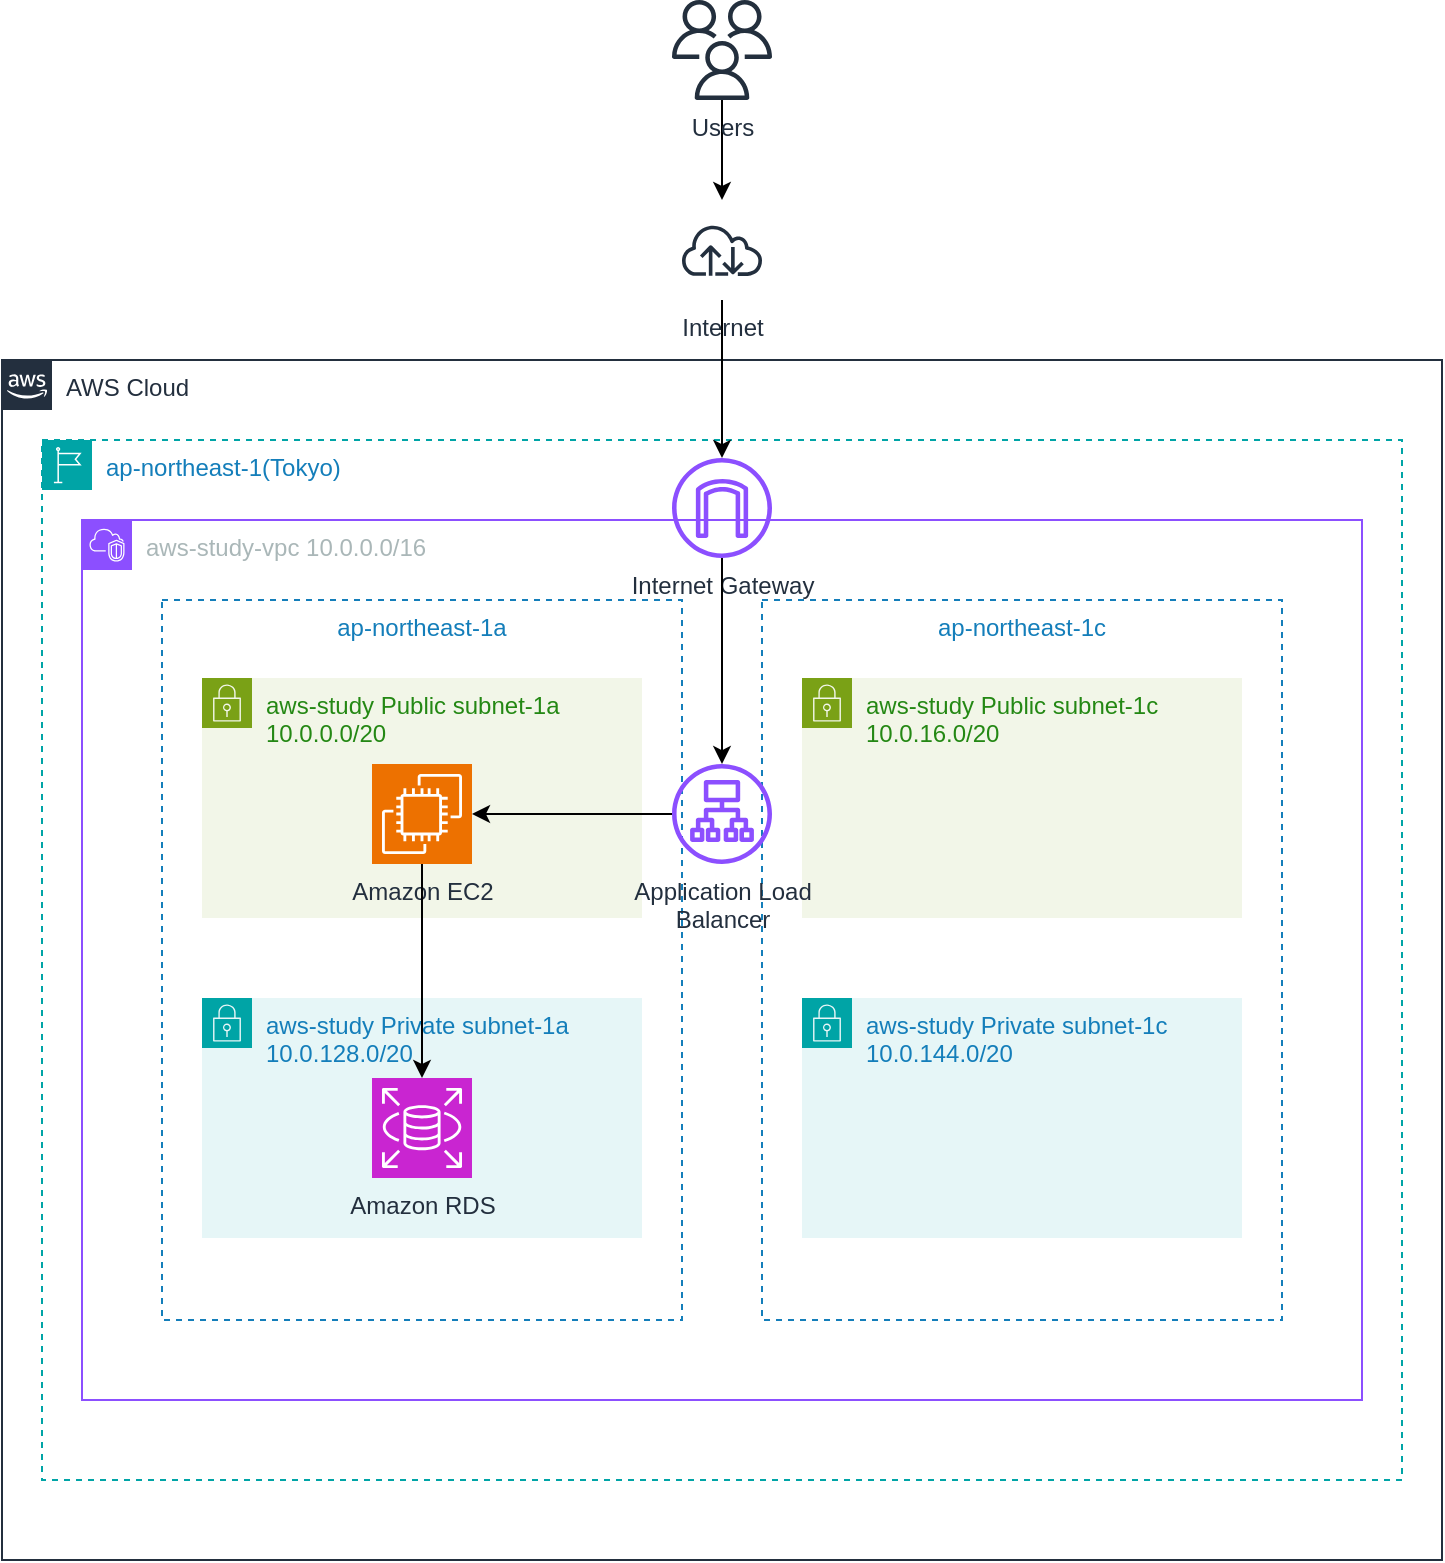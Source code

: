 <mxfile>
    <diagram id="q-Un3dO3R4x38Tj4W52o" name="構成図">
        <mxGraphModel dx="856" dy="772" grid="1" gridSize="10" guides="1" tooltips="1" connect="1" arrows="1" fold="1" page="1" pageScale="1" pageWidth="827" pageHeight="1169" background="#FFFFFF" math="0" shadow="0">
            <root>
                <mxCell id="0"/>
                <mxCell id="1" parent="0"/>
                <mxCell id="fOEvviLvVWvWSow8_xro-1" value="AWS Cloud" style="points=[[0,0],[0.25,0],[0.5,0],[0.75,0],[1,0],[1,0.25],[1,0.5],[1,0.75],[1,1],[0.75,1],[0.5,1],[0.25,1],[0,1],[0,0.75],[0,0.5],[0,0.25]];outlineConnect=0;gradientColor=none;html=1;whiteSpace=wrap;fontSize=12;fontStyle=0;container=1;pointerEvents=0;collapsible=0;recursiveResize=0;shape=mxgraph.aws4.group;grIcon=mxgraph.aws4.group_aws_cloud_alt;strokeColor=#232F3E;fillColor=none;verticalAlign=top;align=left;spacingLeft=30;fontColor=#232F3E;dashed=0;" parent="1" vertex="1">
                    <mxGeometry x="59" y="361" width="720" height="600" as="geometry"/>
                </mxCell>
                <mxCell id="fOEvviLvVWvWSow8_xro-4" value="ap-northeast-1(Tokyo)" style="points=[[0,0],[0.25,0],[0.5,0],[0.75,0],[1,0],[1,0.25],[1,0.5],[1,0.75],[1,1],[0.75,1],[0.5,1],[0.25,1],[0,1],[0,0.75],[0,0.5],[0,0.25]];outlineConnect=0;gradientColor=none;html=1;whiteSpace=wrap;fontSize=12;fontStyle=0;container=1;pointerEvents=0;collapsible=0;recursiveResize=0;shape=mxgraph.aws4.group;grIcon=mxgraph.aws4.group_region;strokeColor=#00A4A6;fillColor=none;verticalAlign=top;align=left;spacingLeft=30;fontColor=#147EBA;dashed=1;" parent="fOEvviLvVWvWSow8_xro-1" vertex="1">
                    <mxGeometry x="20" y="40" width="680" height="520" as="geometry"/>
                </mxCell>
                <mxCell id="fOEvviLvVWvWSow8_xro-5" value="aws-study-vpc 10.0.0.0/16" style="points=[[0,0],[0.25,0],[0.5,0],[0.75,0],[1,0],[1,0.25],[1,0.5],[1,0.75],[1,1],[0.75,1],[0.5,1],[0.25,1],[0,1],[0,0.75],[0,0.5],[0,0.25]];outlineConnect=0;gradientColor=none;html=1;whiteSpace=wrap;fontSize=12;fontStyle=0;container=1;pointerEvents=0;collapsible=0;recursiveResize=0;shape=mxgraph.aws4.group;grIcon=mxgraph.aws4.group_vpc2;strokeColor=#8C4FFF;fillColor=none;verticalAlign=top;align=left;spacingLeft=30;fontColor=#AAB7B8;dashed=0;" parent="fOEvviLvVWvWSow8_xro-4" vertex="1">
                    <mxGeometry x="20" y="40" width="640" height="440" as="geometry"/>
                </mxCell>
                <mxCell id="fOEvviLvVWvWSow8_xro-8" value="ap-northeast-1a" style="fillColor=none;strokeColor=#147EBA;dashed=1;verticalAlign=top;fontStyle=0;fontColor=#147EBA;whiteSpace=wrap;html=1;" parent="fOEvviLvVWvWSow8_xro-5" vertex="1">
                    <mxGeometry x="40" y="40" width="260" height="360" as="geometry"/>
                </mxCell>
                <mxCell id="fOEvviLvVWvWSow8_xro-9" value="aws-study Public subnet-1a 10.0.0.0/20" style="points=[[0,0],[0.25,0],[0.5,0],[0.75,0],[1,0],[1,0.25],[1,0.5],[1,0.75],[1,1],[0.75,1],[0.5,1],[0.25,1],[0,1],[0,0.75],[0,0.5],[0,0.25]];outlineConnect=0;gradientColor=none;html=1;whiteSpace=wrap;fontSize=12;fontStyle=0;container=1;pointerEvents=0;collapsible=0;recursiveResize=0;shape=mxgraph.aws4.group;grIcon=mxgraph.aws4.group_security_group;grStroke=0;strokeColor=#7AA116;fillColor=#F2F6E8;verticalAlign=top;align=left;spacingLeft=30;fontColor=#248814;dashed=0;" parent="fOEvviLvVWvWSow8_xro-5" vertex="1">
                    <mxGeometry x="60" y="79" width="220" height="120" as="geometry"/>
                </mxCell>
                <mxCell id="iMe-15nR2G2ZmfNN1JmE-7" value="Amazon EC2" style="sketch=0;points=[[0,0,0],[0.25,0,0],[0.5,0,0],[0.75,0,0],[1,0,0],[0,1,0],[0.25,1,0],[0.5,1,0],[0.75,1,0],[1,1,0],[0,0.25,0],[0,0.5,0],[0,0.75,0],[1,0.25,0],[1,0.5,0],[1,0.75,0]];outlineConnect=0;fontColor=#232F3E;fillColor=#ED7100;strokeColor=#ffffff;dashed=0;verticalLabelPosition=bottom;verticalAlign=top;align=center;html=1;fontSize=12;fontStyle=0;aspect=fixed;shape=mxgraph.aws4.resourceIcon;resIcon=mxgraph.aws4.ec2;" parent="fOEvviLvVWvWSow8_xro-9" vertex="1">
                    <mxGeometry x="85" y="43" width="50" height="50" as="geometry"/>
                </mxCell>
                <mxCell id="fOEvviLvVWvWSow8_xro-17" value="aws-study Private subnet-1a 10.0.128.0/20" style="points=[[0,0],[0.25,0],[0.5,0],[0.75,0],[1,0],[1,0.25],[1,0.5],[1,0.75],[1,1],[0.75,1],[0.5,1],[0.25,1],[0,1],[0,0.75],[0,0.5],[0,0.25]];outlineConnect=0;gradientColor=none;html=1;whiteSpace=wrap;fontSize=12;fontStyle=0;container=1;pointerEvents=0;collapsible=0;recursiveResize=0;shape=mxgraph.aws4.group;grIcon=mxgraph.aws4.group_security_group;grStroke=0;strokeColor=#00A4A6;fillColor=#E6F6F7;verticalAlign=top;align=left;spacingLeft=30;fontColor=#147EBA;dashed=0;" parent="fOEvviLvVWvWSow8_xro-5" vertex="1">
                    <mxGeometry x="60" y="239" width="220" height="120" as="geometry"/>
                </mxCell>
                <mxCell id="iMe-15nR2G2ZmfNN1JmE-8" value="Amazon RDS" style="sketch=0;points=[[0,0,0],[0.25,0,0],[0.5,0,0],[0.75,0,0],[1,0,0],[0,1,0],[0.25,1,0],[0.5,1,0],[0.75,1,0],[1,1,0],[0,0.25,0],[0,0.5,0],[0,0.75,0],[1,0.25,0],[1,0.5,0],[1,0.75,0]];outlineConnect=0;fontColor=#232F3E;fillColor=#C925D1;strokeColor=#ffffff;dashed=0;verticalLabelPosition=bottom;verticalAlign=top;align=center;html=1;fontSize=12;fontStyle=0;aspect=fixed;shape=mxgraph.aws4.resourceIcon;resIcon=mxgraph.aws4.rds;" parent="fOEvviLvVWvWSow8_xro-17" vertex="1">
                    <mxGeometry x="85" y="40" width="50" height="50" as="geometry"/>
                </mxCell>
                <mxCell id="NsWvFkqhI_Q1HSzJDOLT-5" value="" style="edgeStyle=none;html=1;" parent="fOEvviLvVWvWSow8_xro-5" source="iMe-15nR2G2ZmfNN1JmE-7" target="iMe-15nR2G2ZmfNN1JmE-8" edge="1">
                    <mxGeometry relative="1" as="geometry"/>
                </mxCell>
                <mxCell id="NsWvFkqhI_Q1HSzJDOLT-6" value="" style="edgeStyle=none;html=1;" parent="fOEvviLvVWvWSow8_xro-5" source="iMe-15nR2G2ZmfNN1JmE-9" target="iMe-15nR2G2ZmfNN1JmE-7" edge="1">
                    <mxGeometry relative="1" as="geometry"/>
                </mxCell>
                <mxCell id="fOEvviLvVWvWSow8_xro-6" value="ap-northeast-1c" style="fillColor=none;strokeColor=#147EBA;dashed=1;verticalAlign=top;fontStyle=0;fontColor=#147EBA;whiteSpace=wrap;html=1;" parent="fOEvviLvVWvWSow8_xro-5" vertex="1">
                    <mxGeometry x="340" y="40" width="260" height="360" as="geometry"/>
                </mxCell>
                <mxCell id="fOEvviLvVWvWSow8_xro-26" value="&lt;span style=&quot;color: rgb(20, 126, 186);&quot;&gt;aws-study Private subnet-1c 10.0.144.0/20&lt;/span&gt;" style="points=[[0,0],[0.25,0],[0.5,0],[0.75,0],[1,0],[1,0.25],[1,0.5],[1,0.75],[1,1],[0.75,1],[0.5,1],[0.25,1],[0,1],[0,0.75],[0,0.5],[0,0.25]];outlineConnect=0;gradientColor=none;html=1;whiteSpace=wrap;fontSize=12;fontStyle=0;container=1;pointerEvents=0;collapsible=0;recursiveResize=0;shape=mxgraph.aws4.group;grIcon=mxgraph.aws4.group_security_group;grStroke=0;strokeColor=#00A4A6;fillColor=#E6F6F7;verticalAlign=top;align=left;spacingLeft=30;fontColor=#147EBA;dashed=0;" parent="fOEvviLvVWvWSow8_xro-5" vertex="1">
                    <mxGeometry x="360" y="239" width="220" height="120" as="geometry"/>
                </mxCell>
                <mxCell id="fOEvviLvVWvWSow8_xro-16" value="&lt;span style=&quot;color: rgb(36, 136, 20);&quot;&gt;aws-study Public subnet-1c 10.0.16.0/20&lt;/span&gt;" style="points=[[0,0],[0.25,0],[0.5,0],[0.75,0],[1,0],[1,0.25],[1,0.5],[1,0.75],[1,1],[0.75,1],[0.5,1],[0.25,1],[0,1],[0,0.75],[0,0.5],[0,0.25]];outlineConnect=0;gradientColor=none;html=1;whiteSpace=wrap;fontSize=12;fontStyle=0;container=1;pointerEvents=0;collapsible=0;recursiveResize=0;shape=mxgraph.aws4.group;grIcon=mxgraph.aws4.group_security_group;grStroke=0;strokeColor=#7AA116;fillColor=#F2F6E8;verticalAlign=top;align=left;spacingLeft=30;fontColor=#248814;dashed=0;" parent="fOEvviLvVWvWSow8_xro-5" vertex="1">
                    <mxGeometry x="360" y="79" width="220" height="120" as="geometry"/>
                </mxCell>
                <mxCell id="iMe-15nR2G2ZmfNN1JmE-9" value="Application Load&lt;div&gt;Balancer&lt;/div&gt;" style="sketch=0;outlineConnect=0;fontColor=#232F3E;gradientColor=none;fillColor=#8C4FFF;strokeColor=none;dashed=0;verticalLabelPosition=bottom;verticalAlign=top;align=center;html=1;fontSize=12;fontStyle=0;aspect=fixed;pointerEvents=1;shape=mxgraph.aws4.application_load_balancer;" parent="fOEvviLvVWvWSow8_xro-5" vertex="1">
                    <mxGeometry x="295" y="122" width="50" height="50" as="geometry"/>
                </mxCell>
                <mxCell id="iMe-15nR2G2ZmfNN1JmE-10" value="Internet Gateway" style="sketch=0;outlineConnect=0;fontColor=#232F3E;gradientColor=none;fillColor=#8C4FFF;strokeColor=none;dashed=0;verticalLabelPosition=bottom;verticalAlign=top;align=center;html=1;fontSize=12;fontStyle=0;aspect=fixed;pointerEvents=1;shape=mxgraph.aws4.internet_gateway;" parent="fOEvviLvVWvWSow8_xro-5" vertex="1">
                    <mxGeometry x="295" y="-31" width="50" height="50" as="geometry"/>
                </mxCell>
                <mxCell id="NsWvFkqhI_Q1HSzJDOLT-12" value="" style="edgeStyle=none;html=1;" parent="fOEvviLvVWvWSow8_xro-5" source="iMe-15nR2G2ZmfNN1JmE-10" target="iMe-15nR2G2ZmfNN1JmE-9" edge="1">
                    <mxGeometry relative="1" as="geometry"/>
                </mxCell>
                <mxCell id="NsWvFkqhI_Q1HSzJDOLT-11" style="edgeStyle=none;html=1;" parent="1" source="iMe-15nR2G2ZmfNN1JmE-11" target="iMe-15nR2G2ZmfNN1JmE-10" edge="1">
                    <mxGeometry relative="1" as="geometry">
                        <mxPoint x="439" y="266" as="targetPoint"/>
                        <Array as="points"/>
                    </mxGeometry>
                </mxCell>
                <mxCell id="iMe-15nR2G2ZmfNN1JmE-11" value="Internet" style="sketch=0;outlineConnect=0;fontColor=#232F3E;gradientColor=none;strokeColor=#232F3E;fillColor=#ffffff;dashed=0;verticalLabelPosition=bottom;verticalAlign=top;align=center;html=1;fontSize=12;fontStyle=0;aspect=fixed;shape=mxgraph.aws4.resourceIcon;resIcon=mxgraph.aws4.internet;" parent="1" vertex="1">
                    <mxGeometry x="394" y="281" width="50" height="50" as="geometry"/>
                </mxCell>
                <mxCell id="NsWvFkqhI_Q1HSzJDOLT-14" style="edgeStyle=none;html=1;" parent="1" source="NsWvFkqhI_Q1HSzJDOLT-13" target="iMe-15nR2G2ZmfNN1JmE-11" edge="1">
                    <mxGeometry relative="1" as="geometry"/>
                </mxCell>
                <mxCell id="NsWvFkqhI_Q1HSzJDOLT-13" value="Users" style="sketch=0;outlineConnect=0;fontColor=#232F3E;gradientColor=none;fillColor=#232F3D;strokeColor=none;dashed=0;verticalLabelPosition=bottom;verticalAlign=top;align=center;html=1;fontSize=12;fontStyle=0;aspect=fixed;pointerEvents=1;shape=mxgraph.aws4.users;" parent="1" vertex="1">
                    <mxGeometry x="394" y="181" width="50" height="50" as="geometry"/>
                </mxCell>
            </root>
        </mxGraphModel>
    </diagram>
    <diagram id="in1Zroe6WVqP2Q2ql38l" name="素材">
        <mxGraphModel dx="2140" dy="1930" grid="1" gridSize="10" guides="1" tooltips="1" connect="1" arrows="1" fold="1" page="1" pageScale="1" pageWidth="827" pageHeight="1169" math="0" shadow="0">
            <root>
                <mxCell id="0"/>
                <mxCell id="1" parent="0"/>
                <mxCell id="QnnOhZQ-ussMAWjXgIBm-1" value="EC2" style="sketch=0;points=[[0,0,0],[0.25,0,0],[0.5,0,0],[0.75,0,0],[1,0,0],[0,1,0],[0.25,1,0],[0.5,1,0],[0.75,1,0],[1,1,0],[0,0.25,0],[0,0.5,0],[0,0.75,0],[1,0.25,0],[1,0.5,0],[1,0.75,0]];outlineConnect=0;fontColor=#232F3E;fillColor=#ED7100;strokeColor=#ffffff;dashed=0;verticalLabelPosition=bottom;verticalAlign=top;align=center;html=1;fontSize=12;fontStyle=0;aspect=fixed;shape=mxgraph.aws4.resourceIcon;resIcon=mxgraph.aws4.ec2;" parent="1" vertex="1">
                    <mxGeometry x="480" y="680" width="78" height="78" as="geometry"/>
                </mxCell>
                <mxCell id="QnnOhZQ-ussMAWjXgIBm-2" value="RDS" style="sketch=0;points=[[0,0,0],[0.25,0,0],[0.5,0,0],[0.75,0,0],[1,0,0],[0,1,0],[0.25,1,0],[0.5,1,0],[0.75,1,0],[1,1,0],[0,0.25,0],[0,0.5,0],[0,0.75,0],[1,0.25,0],[1,0.5,0],[1,0.75,0]];outlineConnect=0;fontColor=#232F3E;fillColor=#C925D1;strokeColor=#ffffff;dashed=0;verticalLabelPosition=bottom;verticalAlign=top;align=center;html=1;fontSize=12;fontStyle=0;aspect=fixed;shape=mxgraph.aws4.resourceIcon;resIcon=mxgraph.aws4.rds;" parent="1" vertex="1">
                    <mxGeometry x="360" y="680" width="78" height="78" as="geometry"/>
                </mxCell>
                <mxCell id="QnnOhZQ-ussMAWjXgIBm-3" value="Application Load&lt;div&gt;Balancer&lt;/div&gt;" style="sketch=0;outlineConnect=0;fontColor=#232F3E;gradientColor=none;fillColor=#8C4FFF;strokeColor=none;dashed=0;verticalLabelPosition=bottom;verticalAlign=top;align=center;html=1;fontSize=12;fontStyle=0;aspect=fixed;pointerEvents=1;shape=mxgraph.aws4.application_load_balancer;" parent="1" vertex="1">
                    <mxGeometry x="240" y="680" width="78" height="78" as="geometry"/>
                </mxCell>
                <mxCell id="QnnOhZQ-ussMAWjXgIBm-5" value="Internet Gateway" style="sketch=0;outlineConnect=0;fontColor=#232F3E;gradientColor=none;fillColor=#8C4FFF;strokeColor=none;dashed=0;verticalLabelPosition=bottom;verticalAlign=top;align=center;html=1;fontSize=12;fontStyle=0;aspect=fixed;pointerEvents=1;shape=mxgraph.aws4.internet_gateway;" parent="1" vertex="1">
                    <mxGeometry x="120" y="680" width="78" height="78" as="geometry"/>
                </mxCell>
                <mxCell id="QnnOhZQ-ussMAWjXgIBm-6" value="Internet" style="sketch=0;outlineConnect=0;fontColor=#232F3E;gradientColor=none;strokeColor=#232F3E;fillColor=#ffffff;dashed=0;verticalLabelPosition=bottom;verticalAlign=top;align=center;html=1;fontSize=12;fontStyle=0;aspect=fixed;shape=mxgraph.aws4.resourceIcon;resIcon=mxgraph.aws4.internet;" parent="1" vertex="1">
                    <mxGeometry x="118" y="560" width="80" height="80" as="geometry"/>
                </mxCell>
                <mxCell id="QnnOhZQ-ussMAWjXgIBm-7" value="Client" style="sketch=0;outlineConnect=0;fontColor=#232F3E;gradientColor=none;fillColor=#232F3D;strokeColor=none;dashed=0;verticalLabelPosition=bottom;verticalAlign=top;align=center;html=1;fontSize=12;fontStyle=0;aspect=fixed;pointerEvents=1;shape=mxgraph.aws4.client;" parent="1" vertex="1">
                    <mxGeometry x="240" y="562" width="78" height="76" as="geometry"/>
                </mxCell>
                <mxCell id="grDU0qcd3X5MPrkwT9e0-1" value="Amazon S3" style="sketch=0;points=[[0,0,0],[0.25,0,0],[0.5,0,0],[0.75,0,0],[1,0,0],[0,1,0],[0.25,1,0],[0.5,1,0],[0.75,1,0],[1,1,0],[0,0.25,0],[0,0.5,0],[0,0.75,0],[1,0.25,0],[1,0.5,0],[1,0.75,0]];outlineConnect=0;fontColor=#232F3E;fillColor=#7AA116;strokeColor=#ffffff;dashed=0;verticalLabelPosition=bottom;verticalAlign=top;align=center;html=1;fontSize=12;fontStyle=0;aspect=fixed;shape=mxgraph.aws4.resourceIcon;resIcon=mxgraph.aws4.s3;" parent="1" vertex="1">
                    <mxGeometry x="360" y="560" width="78" height="78" as="geometry"/>
                </mxCell>
            </root>
        </mxGraphModel>
    </diagram>
</mxfile>